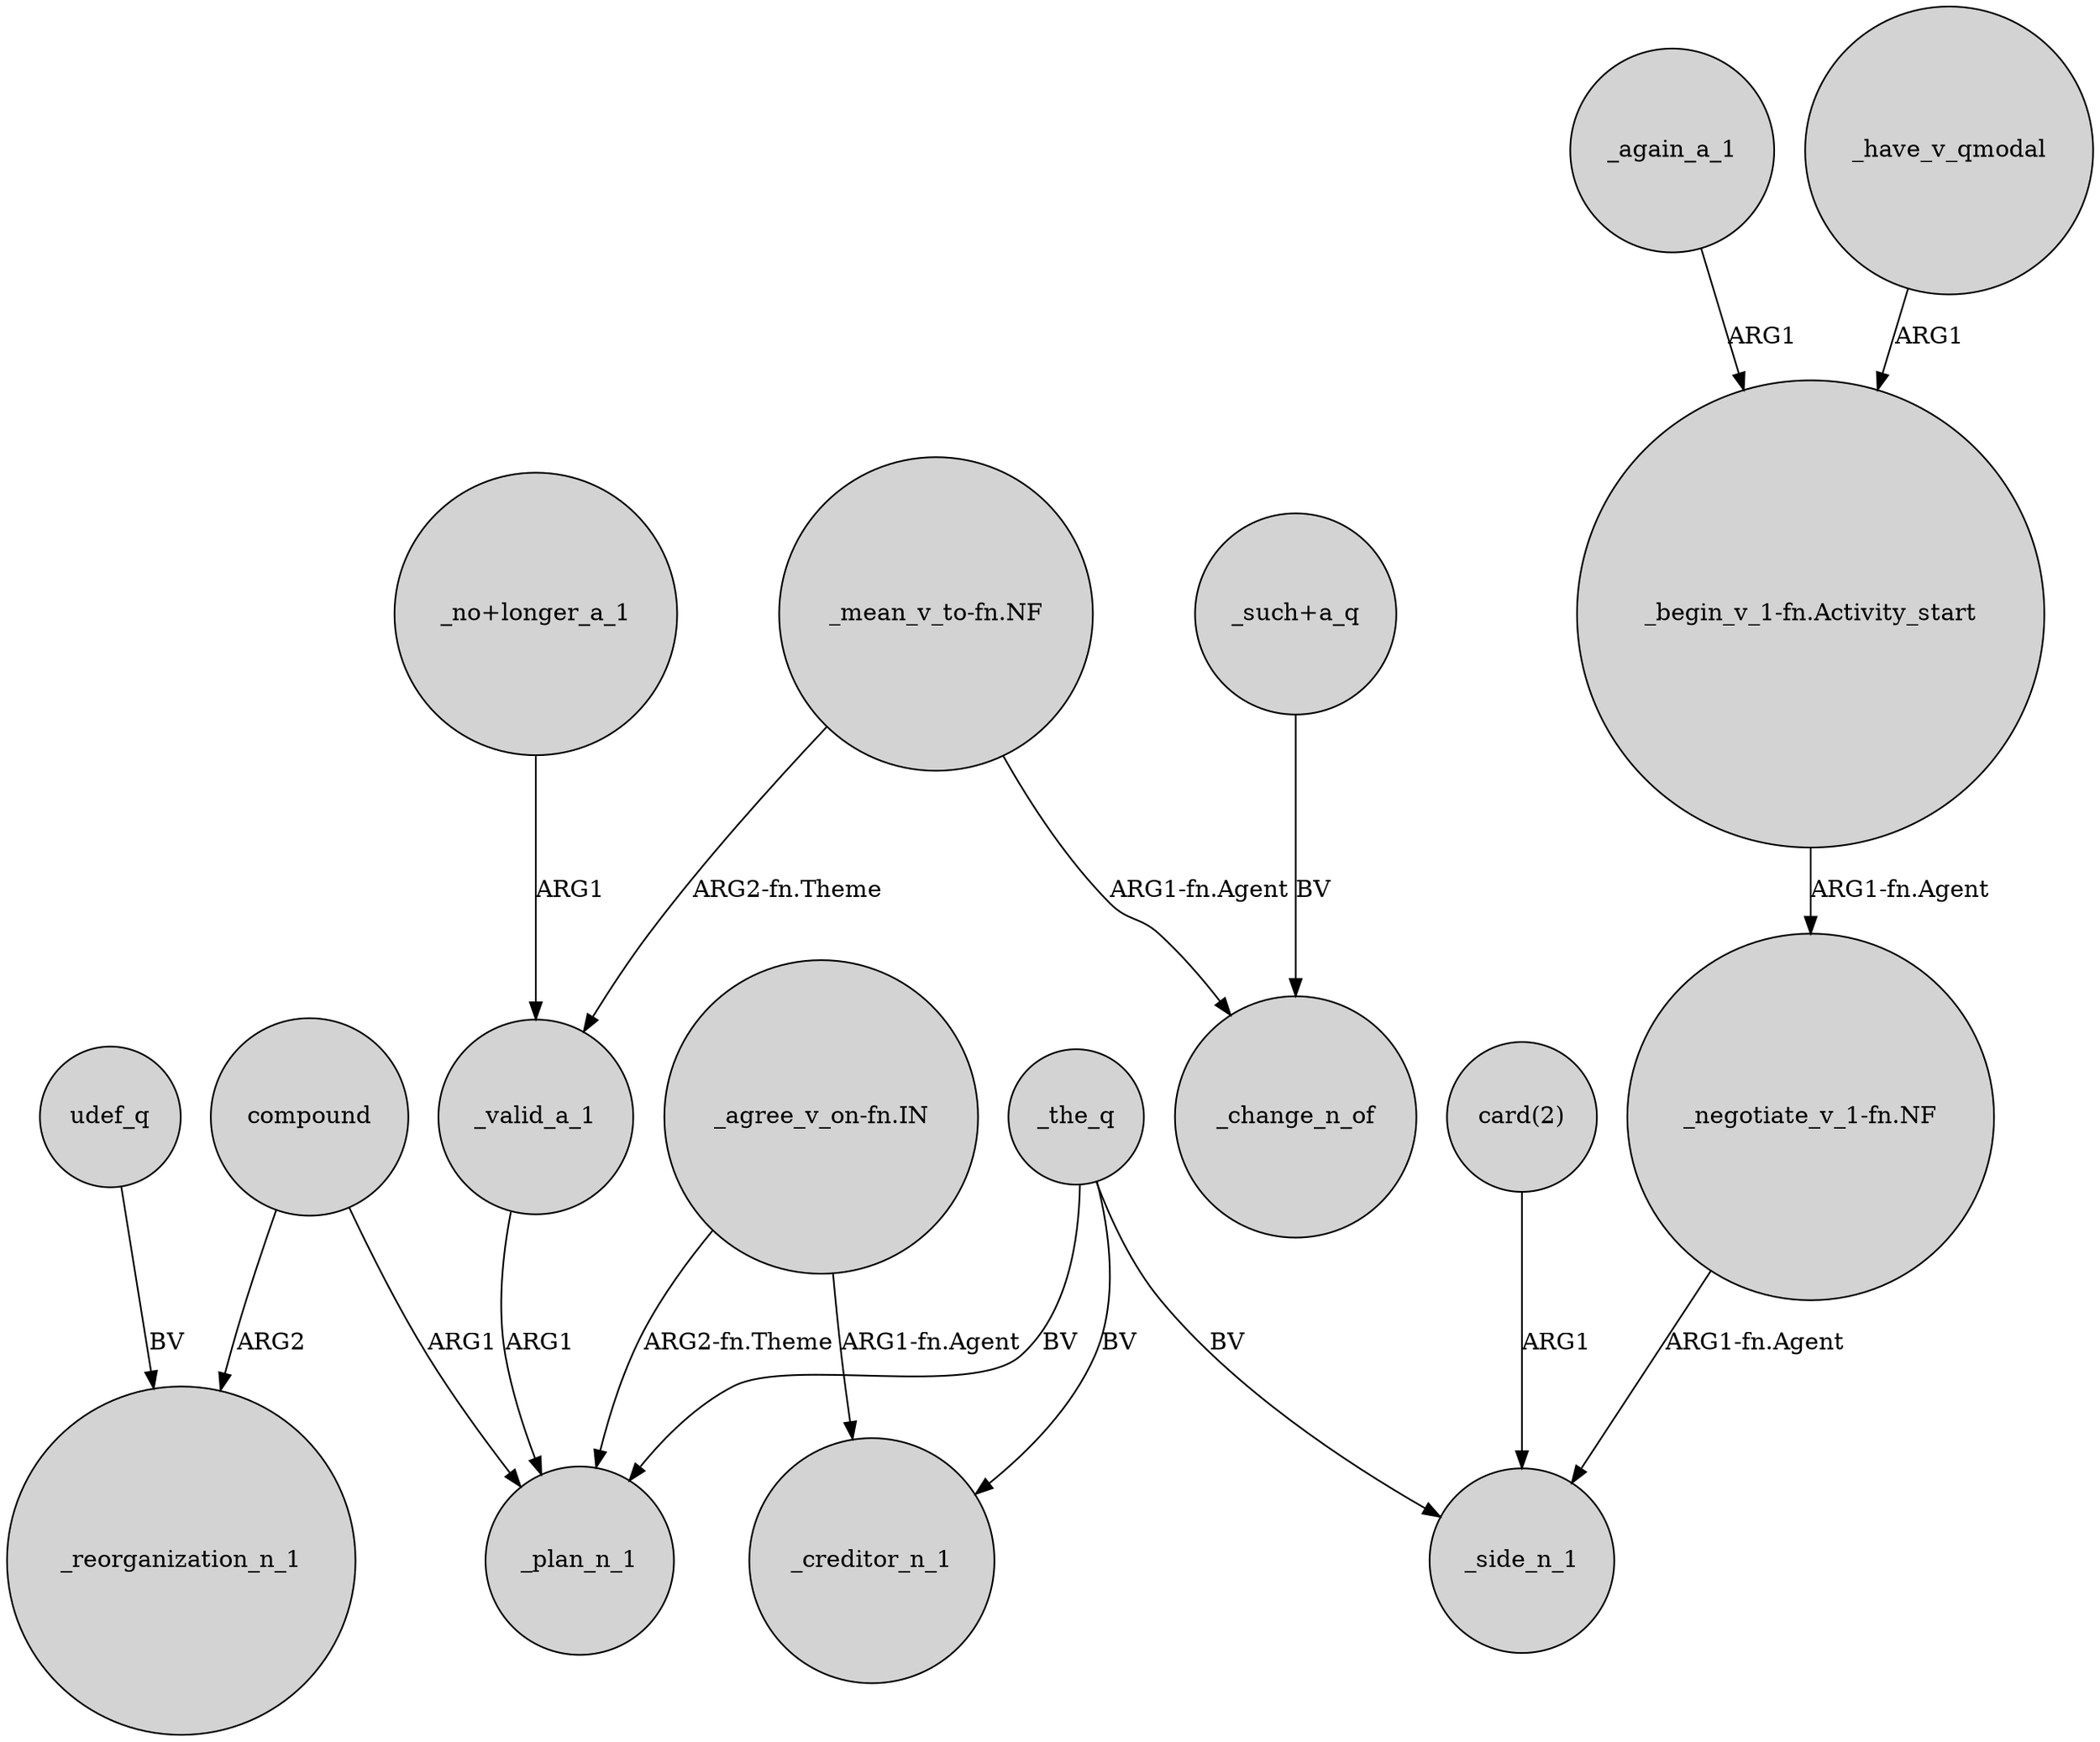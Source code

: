 digraph {
	node [shape=circle style=filled]
	_valid_a_1 -> _plan_n_1 [label=ARG1]
	"_such+a_q" -> _change_n_of [label=BV]
	"card(2)" -> _side_n_1 [label=ARG1]
	"_begin_v_1-fn.Activity_start" -> "_negotiate_v_1-fn.NF" [label="ARG1-fn.Agent"]
	compound -> _plan_n_1 [label=ARG1]
	"_negotiate_v_1-fn.NF" -> _side_n_1 [label="ARG1-fn.Agent"]
	compound -> _reorganization_n_1 [label=ARG2]
	_the_q -> _creditor_n_1 [label=BV]
	"_agree_v_on-fn.IN" -> _plan_n_1 [label="ARG2-fn.Theme"]
	_again_a_1 -> "_begin_v_1-fn.Activity_start" [label=ARG1]
	"_mean_v_to-fn.NF" -> _valid_a_1 [label="ARG2-fn.Theme"]
	"_mean_v_to-fn.NF" -> _change_n_of [label="ARG1-fn.Agent"]
	"_agree_v_on-fn.IN" -> _creditor_n_1 [label="ARG1-fn.Agent"]
	udef_q -> _reorganization_n_1 [label=BV]
	_the_q -> _side_n_1 [label=BV]
	_have_v_qmodal -> "_begin_v_1-fn.Activity_start" [label=ARG1]
	"_no+longer_a_1" -> _valid_a_1 [label=ARG1]
	_the_q -> _plan_n_1 [label=BV]
}
